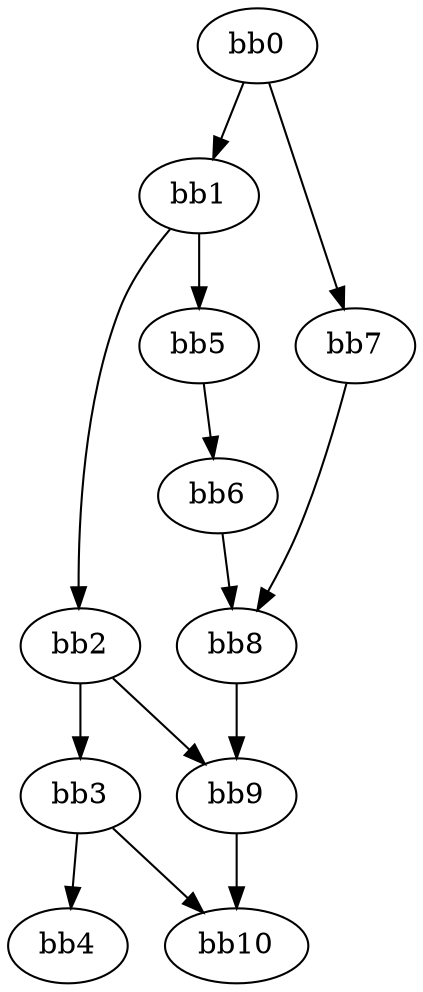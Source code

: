 digraph {
    0 [ label = "bb0\l" ]
    1 [ label = "bb1\l" ]
    2 [ label = "bb2\l" ]
    3 [ label = "bb3\l" ]
    4 [ label = "bb4\l" ]
    5 [ label = "bb5\l" ]
    6 [ label = "bb6\l" ]
    7 [ label = "bb7\l" ]
    8 [ label = "bb8\l" ]
    9 [ label = "bb9\l" ]
    10 [ label = "bb10\l" ]
    0 -> 1 [ ]
    0 -> 7 [ ]
    1 -> 2 [ ]
    1 -> 5 [ ]
    2 -> 3 [ ]
    2 -> 9 [ ]
    3 -> 4 [ ]
    3 -> 10 [ ]
    5 -> 6 [ ]
    6 -> 8 [ ]
    7 -> 8 [ ]
    8 -> 9 [ ]
    9 -> 10 [ ]
}


